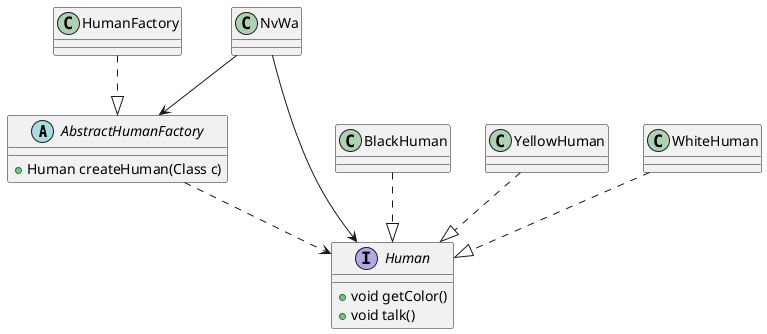 @startuml

abstract class AbstractHumanFactory {
    +Human createHuman(Class c)
}
interface Human {
    +void getColor()
    +void talk()
}
class NvWa {

}
class HumanFactory {

}
HumanFactory ..|> AbstractHumanFactory
AbstractHumanFactory ..> Human
NvWa --> AbstractHumanFactory
NvWa --> Human
BlackHuman ..|> Human
YellowHuman ..|> Human
WhiteHuman ..|> Human





@enduml